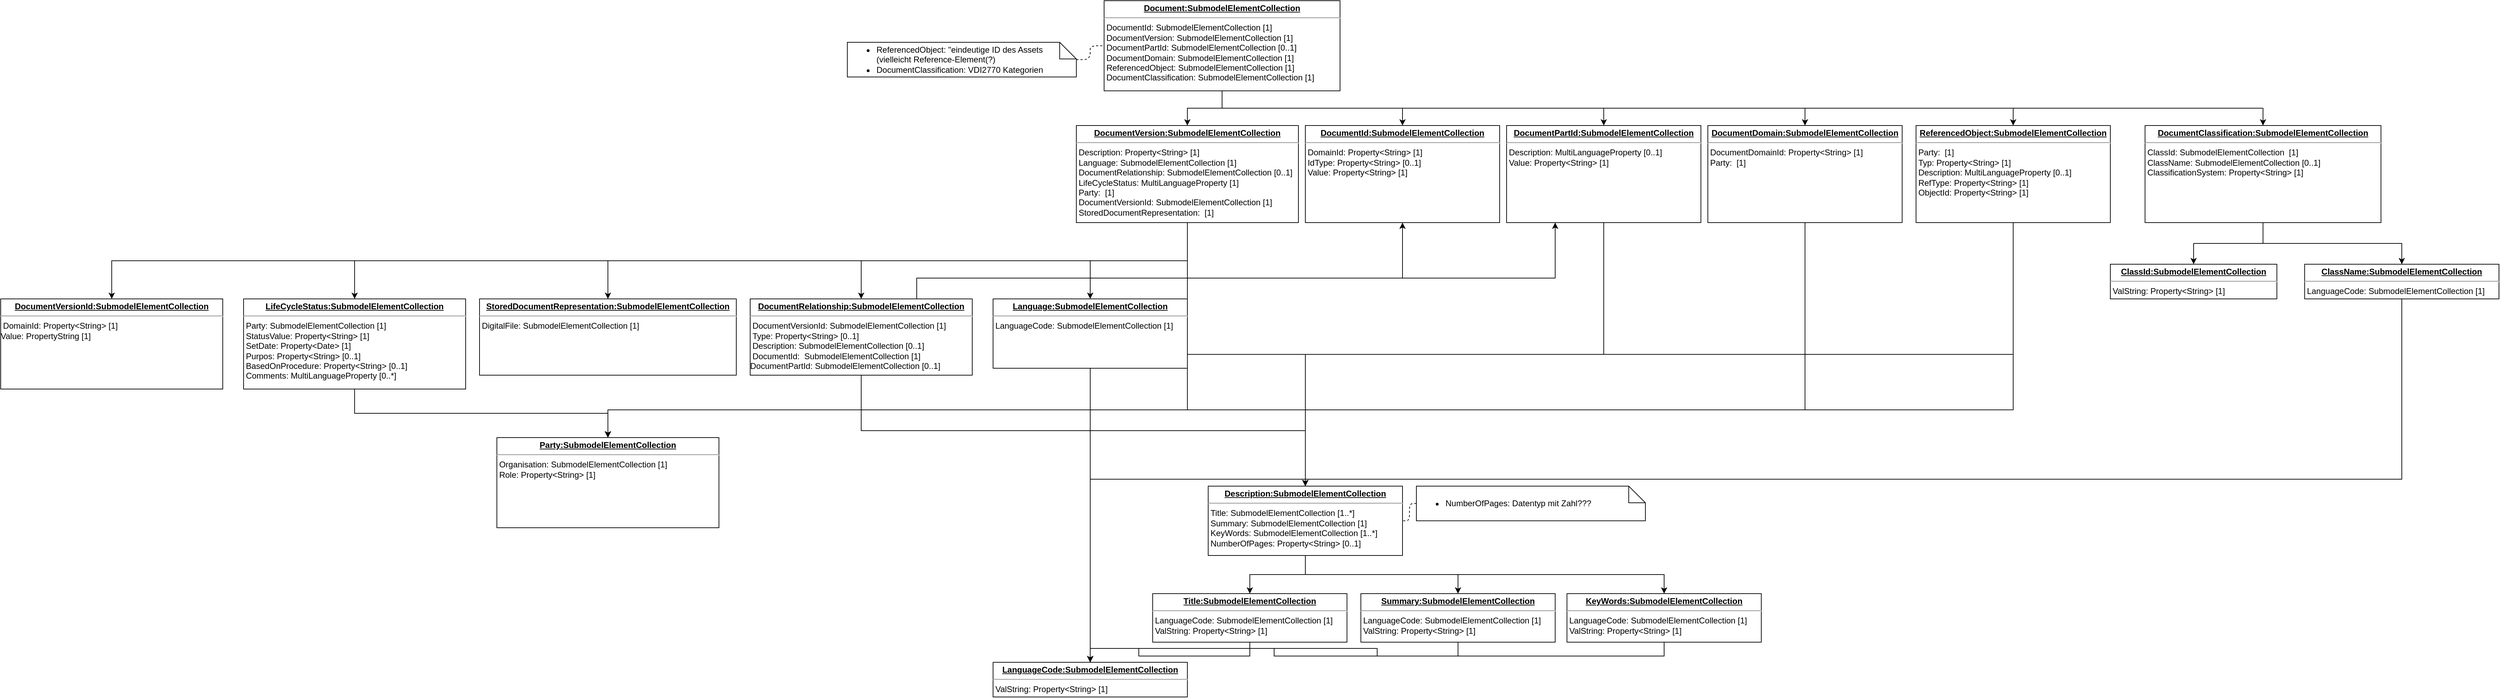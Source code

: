 <mxfile version="14.1.4" type="github">
  <diagram id="kCBzErJInzSzrVF1jSJz" name="Page-1">
    <mxGraphModel dx="3362" dy="734" grid="1" gridSize="10" guides="1" tooltips="1" connect="1" arrows="1" fold="1" page="1" pageScale="1" pageWidth="827" pageHeight="1169" math="0" shadow="0">
      <root>
        <mxCell id="0" />
        <mxCell id="1" parent="0" />
        <mxCell id="NsP-rhynRIXaqWZqm3Cz-8" value="" style="edgeStyle=orthogonalEdgeStyle;rounded=0;orthogonalLoop=1;jettySize=auto;html=1;" edge="1" parent="1" source="NsP-rhynRIXaqWZqm3Cz-2" target="NsP-rhynRIXaqWZqm3Cz-5">
          <mxGeometry relative="1" as="geometry" />
        </mxCell>
        <mxCell id="NsP-rhynRIXaqWZqm3Cz-10" style="edgeStyle=orthogonalEdgeStyle;rounded=0;orthogonalLoop=1;jettySize=auto;html=1;exitX=0.5;exitY=1;exitDx=0;exitDy=0;entryX=0.5;entryY=0;entryDx=0;entryDy=0;" edge="1" parent="1" source="NsP-rhynRIXaqWZqm3Cz-2" target="NsP-rhynRIXaqWZqm3Cz-9">
          <mxGeometry relative="1" as="geometry" />
        </mxCell>
        <mxCell id="NsP-rhynRIXaqWZqm3Cz-12" style="edgeStyle=orthogonalEdgeStyle;rounded=0;orthogonalLoop=1;jettySize=auto;html=1;exitX=0.5;exitY=1;exitDx=0;exitDy=0;entryX=0.5;entryY=0;entryDx=0;entryDy=0;" edge="1" parent="1" source="NsP-rhynRIXaqWZqm3Cz-2" target="NsP-rhynRIXaqWZqm3Cz-11">
          <mxGeometry relative="1" as="geometry" />
        </mxCell>
        <mxCell id="NsP-rhynRIXaqWZqm3Cz-14" style="edgeStyle=orthogonalEdgeStyle;rounded=0;orthogonalLoop=1;jettySize=auto;html=1;exitX=0.5;exitY=1;exitDx=0;exitDy=0;" edge="1" parent="1" source="NsP-rhynRIXaqWZqm3Cz-2" target="NsP-rhynRIXaqWZqm3Cz-13">
          <mxGeometry relative="1" as="geometry" />
        </mxCell>
        <mxCell id="NsP-rhynRIXaqWZqm3Cz-16" style="edgeStyle=orthogonalEdgeStyle;rounded=0;orthogonalLoop=1;jettySize=auto;html=1;exitX=0.5;exitY=1;exitDx=0;exitDy=0;" edge="1" parent="1" source="NsP-rhynRIXaqWZqm3Cz-2" target="NsP-rhynRIXaqWZqm3Cz-15">
          <mxGeometry relative="1" as="geometry" />
        </mxCell>
        <mxCell id="NsP-rhynRIXaqWZqm3Cz-18" style="edgeStyle=orthogonalEdgeStyle;rounded=0;orthogonalLoop=1;jettySize=auto;html=1;exitX=0.5;exitY=1;exitDx=0;exitDy=0;" edge="1" parent="1" source="NsP-rhynRIXaqWZqm3Cz-2" target="NsP-rhynRIXaqWZqm3Cz-17">
          <mxGeometry relative="1" as="geometry" />
        </mxCell>
        <mxCell id="NsP-rhynRIXaqWZqm3Cz-2" value="&lt;p style=&quot;margin: 0px ; margin-top: 4px ; text-align: center ; text-decoration: underline&quot;&gt;&lt;b&gt;Document:SubmodelElementCollection&lt;/b&gt;&lt;/p&gt;&lt;hr&gt;&lt;div&gt;&amp;nbsp;DocumentId: SubmodelElementCollection [1]&lt;/div&gt;&lt;div&gt;&amp;nbsp;DocumentVersion: SubmodelElementCollection [1]&lt;/div&gt;&lt;div&gt;&amp;nbsp;DocumentPartId: SubmodelElementCollection [0..1]&lt;/div&gt;&lt;div&gt;&amp;nbsp;DocumentDomain: SubmodelElementCollection [1]&lt;/div&gt;&lt;div&gt;&amp;nbsp;ReferencedObject: SubmodelElementCollection [1]&lt;/div&gt;&lt;div&gt;&amp;nbsp;DocumentClassification: SubmodelElementCollection [1]&lt;br&gt;&lt;/div&gt;" style="verticalAlign=top;align=left;overflow=fill;fontSize=12;fontFamily=Helvetica;html=1;" vertex="1" parent="1">
          <mxGeometry x="160" y="290" width="340" height="130" as="geometry" />
        </mxCell>
        <mxCell id="NsP-rhynRIXaqWZqm3Cz-3" value="&lt;div align=&quot;left&quot;&gt;&lt;ul&gt;&lt;li&gt;ReferencedObject: &quot;eindeutige ID des Assets (vielleicht Reference-Element(?)&lt;/li&gt;&lt;li&gt;DocumentClassification: VDI2770 Kategorien&lt;br&gt;&lt;/li&gt;&lt;/ul&gt;&lt;/div&gt;" style="shape=note;size=24;whiteSpace=wrap;html=1;align=left;" vertex="1" parent="1">
          <mxGeometry x="-210" y="350" width="330" height="50" as="geometry" />
        </mxCell>
        <mxCell id="NsP-rhynRIXaqWZqm3Cz-4" value="" style="endArrow=none;dashed=1;html=1;edgeStyle=orthogonalEdgeStyle;" edge="1" parent="1" source="NsP-rhynRIXaqWZqm3Cz-3" target="NsP-rhynRIXaqWZqm3Cz-2">
          <mxGeometry width="50" height="50" relative="1" as="geometry">
            <mxPoint x="920" y="470" as="sourcePoint" />
            <mxPoint x="920" y="452.5" as="targetPoint" />
          </mxGeometry>
        </mxCell>
        <mxCell id="NsP-rhynRIXaqWZqm3Cz-28" style="edgeStyle=orthogonalEdgeStyle;rounded=0;orthogonalLoop=1;jettySize=auto;html=1;exitX=0.5;exitY=1;exitDx=0;exitDy=0;" edge="1" parent="1" source="NsP-rhynRIXaqWZqm3Cz-5" target="NsP-rhynRIXaqWZqm3Cz-24">
          <mxGeometry relative="1" as="geometry" />
        </mxCell>
        <mxCell id="NsP-rhynRIXaqWZqm3Cz-39" style="edgeStyle=orthogonalEdgeStyle;rounded=0;orthogonalLoop=1;jettySize=auto;html=1;exitX=0.5;exitY=1;exitDx=0;exitDy=0;" edge="1" parent="1" source="NsP-rhynRIXaqWZqm3Cz-5" target="NsP-rhynRIXaqWZqm3Cz-37">
          <mxGeometry relative="1" as="geometry" />
        </mxCell>
        <mxCell id="NsP-rhynRIXaqWZqm3Cz-48" style="edgeStyle=orthogonalEdgeStyle;rounded=0;orthogonalLoop=1;jettySize=auto;html=1;exitX=0.5;exitY=1;exitDx=0;exitDy=0;" edge="1" parent="1" source="NsP-rhynRIXaqWZqm3Cz-5" target="NsP-rhynRIXaqWZqm3Cz-47">
          <mxGeometry relative="1" as="geometry" />
        </mxCell>
        <mxCell id="NsP-rhynRIXaqWZqm3Cz-53" style="edgeStyle=orthogonalEdgeStyle;rounded=0;orthogonalLoop=1;jettySize=auto;html=1;exitX=0.5;exitY=1;exitDx=0;exitDy=0;entryX=0.5;entryY=0;entryDx=0;entryDy=0;" edge="1" parent="1" source="NsP-rhynRIXaqWZqm3Cz-5" target="NsP-rhynRIXaqWZqm3Cz-52">
          <mxGeometry relative="1" as="geometry" />
        </mxCell>
        <mxCell id="NsP-rhynRIXaqWZqm3Cz-55" style="edgeStyle=orthogonalEdgeStyle;rounded=0;orthogonalLoop=1;jettySize=auto;html=1;exitX=0.5;exitY=1;exitDx=0;exitDy=0;" edge="1" parent="1" source="NsP-rhynRIXaqWZqm3Cz-5" target="NsP-rhynRIXaqWZqm3Cz-54">
          <mxGeometry relative="1" as="geometry" />
        </mxCell>
        <mxCell id="NsP-rhynRIXaqWZqm3Cz-58" style="edgeStyle=orthogonalEdgeStyle;rounded=0;orthogonalLoop=1;jettySize=auto;html=1;exitX=0.5;exitY=1;exitDx=0;exitDy=0;" edge="1" parent="1" source="NsP-rhynRIXaqWZqm3Cz-5" target="NsP-rhynRIXaqWZqm3Cz-56">
          <mxGeometry relative="1" as="geometry">
            <Array as="points">
              <mxPoint x="280" y="880" />
              <mxPoint x="-555" y="880" />
            </Array>
          </mxGeometry>
        </mxCell>
        <mxCell id="NsP-rhynRIXaqWZqm3Cz-62" style="edgeStyle=orthogonalEdgeStyle;rounded=0;orthogonalLoop=1;jettySize=auto;html=1;exitX=0.5;exitY=1;exitDx=0;exitDy=0;" edge="1" parent="1" source="NsP-rhynRIXaqWZqm3Cz-5" target="NsP-rhynRIXaqWZqm3Cz-61">
          <mxGeometry relative="1" as="geometry" />
        </mxCell>
        <mxCell id="NsP-rhynRIXaqWZqm3Cz-5" value="&lt;p style=&quot;margin: 0px ; margin-top: 4px ; text-align: center ; text-decoration: underline&quot;&gt;&lt;b&gt;DocumentVersion:SubmodelElementCollection&lt;/b&gt;&lt;/p&gt;&lt;hr&gt;&lt;div&gt;&amp;nbsp;Description: Property&amp;lt;String&amp;gt; [1]&lt;br&gt;&lt;/div&gt;&lt;div&gt;&amp;nbsp;Language: SubmodelElementCollection [1]&lt;br&gt;&lt;/div&gt;&lt;div&gt;&amp;nbsp;DocumentRelationship: SubmodelElementCollection [0..1]&lt;/div&gt;&lt;div&gt;&amp;nbsp;LifeCycleStatus: MultiLanguageProperty [1]&lt;/div&gt;&lt;div&gt;&amp;nbsp;Party:&amp;nbsp; [1]&lt;/div&gt;&lt;div&gt;&amp;nbsp;DocumentVersionId: SubmodelElementCollection [1]&lt;/div&gt;&lt;div&gt;&amp;nbsp;StoredDocumentRepresentation:&amp;nbsp; [1]&lt;/div&gt;&lt;div&gt;&amp;nbsp;&lt;br&gt;&lt;/div&gt;" style="verticalAlign=top;align=left;overflow=fill;fontSize=12;fontFamily=Helvetica;html=1;" vertex="1" parent="1">
          <mxGeometry x="120" y="470" width="320" height="140" as="geometry" />
        </mxCell>
        <mxCell id="NsP-rhynRIXaqWZqm3Cz-9" value="&lt;p style=&quot;margin: 0px ; margin-top: 4px ; text-align: center ; text-decoration: underline&quot;&gt;&lt;b&gt;DocumentId:SubmodelElementCollection&lt;/b&gt;&lt;/p&gt;&lt;hr&gt;&lt;div&gt;&amp;nbsp;DomainId: Property&amp;lt;String&amp;gt; [1]&lt;/div&gt;&lt;div&gt;&amp;nbsp;IdType: Property&amp;lt;String&amp;gt; [0..1]&lt;/div&gt;&lt;div&gt;&amp;nbsp;Value: Property&amp;lt;String&amp;gt; [1]&lt;/div&gt;&lt;div&gt;&amp;nbsp;&lt;br&gt;&lt;/div&gt;" style="verticalAlign=top;align=left;overflow=fill;fontSize=12;fontFamily=Helvetica;html=1;" vertex="1" parent="1">
          <mxGeometry x="450" y="470" width="280" height="140" as="geometry" />
        </mxCell>
        <mxCell id="NsP-rhynRIXaqWZqm3Cz-29" style="edgeStyle=orthogonalEdgeStyle;rounded=0;orthogonalLoop=1;jettySize=auto;html=1;exitX=0.5;exitY=1;exitDx=0;exitDy=0;" edge="1" parent="1" source="NsP-rhynRIXaqWZqm3Cz-11" target="NsP-rhynRIXaqWZqm3Cz-24">
          <mxGeometry relative="1" as="geometry" />
        </mxCell>
        <mxCell id="NsP-rhynRIXaqWZqm3Cz-11" value="&lt;p style=&quot;margin: 0px ; margin-top: 4px ; text-align: center ; text-decoration: underline&quot;&gt;&lt;b&gt;DocumentPartId:SubmodelElementCollection&lt;/b&gt;&lt;/p&gt;&lt;hr&gt;&lt;div&gt;&amp;nbsp;Description: MultiLanguageProperty [0..1]&lt;/div&gt;&lt;div&gt;&amp;nbsp;Value: Property&amp;lt;String&amp;gt; [1]&lt;br&gt;&lt;/div&gt;" style="verticalAlign=top;align=left;overflow=fill;fontSize=12;fontFamily=Helvetica;html=1;" vertex="1" parent="1">
          <mxGeometry x="740" y="470" width="280" height="140" as="geometry" />
        </mxCell>
        <mxCell id="NsP-rhynRIXaqWZqm3Cz-59" style="edgeStyle=orthogonalEdgeStyle;rounded=0;orthogonalLoop=1;jettySize=auto;html=1;exitX=0.5;exitY=1;exitDx=0;exitDy=0;" edge="1" parent="1" source="NsP-rhynRIXaqWZqm3Cz-13" target="NsP-rhynRIXaqWZqm3Cz-56">
          <mxGeometry relative="1" as="geometry">
            <Array as="points">
              <mxPoint x="1170" y="880" />
              <mxPoint x="-555" y="880" />
            </Array>
          </mxGeometry>
        </mxCell>
        <mxCell id="NsP-rhynRIXaqWZqm3Cz-13" value="&lt;p style=&quot;margin: 0px ; margin-top: 4px ; text-align: center ; text-decoration: underline&quot;&gt;&lt;b&gt;DocumentDomain:SubmodelElementCollection&lt;/b&gt;&lt;/p&gt;&lt;hr&gt;&lt;div&gt;&amp;nbsp;DocumentDomainId: Property&amp;lt;String&amp;gt; [1]&lt;/div&gt;&lt;div&gt;&amp;nbsp;Party:&amp;nbsp; [1]&lt;br&gt;&lt;/div&gt;" style="verticalAlign=top;align=left;overflow=fill;fontSize=12;fontFamily=Helvetica;html=1;" vertex="1" parent="1">
          <mxGeometry x="1030" y="470" width="280" height="140" as="geometry" />
        </mxCell>
        <mxCell id="NsP-rhynRIXaqWZqm3Cz-30" style="edgeStyle=orthogonalEdgeStyle;rounded=0;orthogonalLoop=1;jettySize=auto;html=1;exitX=0.5;exitY=1;exitDx=0;exitDy=0;" edge="1" parent="1" source="NsP-rhynRIXaqWZqm3Cz-15" target="NsP-rhynRIXaqWZqm3Cz-24">
          <mxGeometry relative="1" as="geometry" />
        </mxCell>
        <mxCell id="NsP-rhynRIXaqWZqm3Cz-60" style="edgeStyle=orthogonalEdgeStyle;rounded=0;orthogonalLoop=1;jettySize=auto;html=1;exitX=0.5;exitY=1;exitDx=0;exitDy=0;" edge="1" parent="1" source="NsP-rhynRIXaqWZqm3Cz-15" target="NsP-rhynRIXaqWZqm3Cz-56">
          <mxGeometry relative="1" as="geometry">
            <Array as="points">
              <mxPoint x="1470" y="880" />
              <mxPoint x="-555" y="880" />
            </Array>
          </mxGeometry>
        </mxCell>
        <mxCell id="NsP-rhynRIXaqWZqm3Cz-15" value="&lt;p style=&quot;margin: 0px ; margin-top: 4px ; text-align: center ; text-decoration: underline&quot;&gt;&lt;b&gt;ReferencedObject:SubmodelElementCollection&lt;/b&gt;&lt;/p&gt;&lt;hr&gt;&lt;div&gt;&amp;nbsp;Party:&amp;nbsp; [1]&lt;/div&gt;&lt;div&gt;&amp;nbsp;Typ: Property&amp;lt;String&amp;gt; [1]&lt;/div&gt;&lt;div&gt;&amp;nbsp;Description: MultiLanguageProperty [0..1]&lt;/div&gt;&lt;div&gt;&amp;nbsp;RefType: Property&amp;lt;String&amp;gt; [1]&lt;/div&gt;&lt;div&gt;&amp;nbsp;ObjectId: Property&amp;lt;String&amp;gt; [1]&lt;/div&gt;&lt;div&gt;&lt;br&gt;&lt;/div&gt;" style="verticalAlign=top;align=left;overflow=fill;fontSize=12;fontFamily=Helvetica;html=1;" vertex="1" parent="1">
          <mxGeometry x="1330" y="470" width="280" height="140" as="geometry" />
        </mxCell>
        <mxCell id="NsP-rhynRIXaqWZqm3Cz-22" style="edgeStyle=orthogonalEdgeStyle;rounded=0;orthogonalLoop=1;jettySize=auto;html=1;exitX=0.5;exitY=1;exitDx=0;exitDy=0;" edge="1" parent="1" source="NsP-rhynRIXaqWZqm3Cz-17" target="NsP-rhynRIXaqWZqm3Cz-19">
          <mxGeometry relative="1" as="geometry" />
        </mxCell>
        <mxCell id="NsP-rhynRIXaqWZqm3Cz-23" style="edgeStyle=orthogonalEdgeStyle;rounded=0;orthogonalLoop=1;jettySize=auto;html=1;exitX=0.5;exitY=1;exitDx=0;exitDy=0;" edge="1" parent="1" source="NsP-rhynRIXaqWZqm3Cz-17" target="NsP-rhynRIXaqWZqm3Cz-20">
          <mxGeometry relative="1" as="geometry" />
        </mxCell>
        <mxCell id="NsP-rhynRIXaqWZqm3Cz-17" value="&lt;p style=&quot;margin: 0px ; margin-top: 4px ; text-align: center ; text-decoration: underline&quot;&gt;&lt;b&gt;DocumentClassification:SubmodelElementCollection&lt;/b&gt;&lt;/p&gt;&lt;hr&gt;&lt;div&gt;&amp;nbsp;ClassId: SubmodelElementCollection&amp;nbsp; [1]&lt;/div&gt;&lt;div&gt;&amp;nbsp;ClassName: SubmodelElementCollection [0..1]&lt;/div&gt;&lt;div&gt;&amp;nbsp;ClassificationSystem: Property&amp;lt;String&amp;gt; [1]&lt;br&gt;&lt;/div&gt;&lt;div&gt;&lt;br&gt;&lt;/div&gt;" style="verticalAlign=top;align=left;overflow=fill;fontSize=12;fontFamily=Helvetica;html=1;" vertex="1" parent="1">
          <mxGeometry x="1660" y="470" width="340" height="140" as="geometry" />
        </mxCell>
        <mxCell id="NsP-rhynRIXaqWZqm3Cz-19" value="&lt;p style=&quot;margin: 0px ; margin-top: 4px ; text-align: center ; text-decoration: underline&quot;&gt;&lt;b&gt;ClassId:SubmodelElementCollection&lt;/b&gt;&lt;/p&gt;&lt;hr&gt;&lt;div&gt;&amp;nbsp;ValString: Property&amp;lt;String&amp;gt; [1]&lt;/div&gt;&lt;div&gt;&lt;br&gt;&lt;/div&gt;" style="verticalAlign=top;align=left;overflow=fill;fontSize=12;fontFamily=Helvetica;html=1;" vertex="1" parent="1">
          <mxGeometry x="1610" y="670" width="240" height="50" as="geometry" />
        </mxCell>
        <mxCell id="NsP-rhynRIXaqWZqm3Cz-43" style="edgeStyle=orthogonalEdgeStyle;rounded=0;orthogonalLoop=1;jettySize=auto;html=1;exitX=0.5;exitY=1;exitDx=0;exitDy=0;entryX=0.5;entryY=0;entryDx=0;entryDy=0;" edge="1" parent="1" source="NsP-rhynRIXaqWZqm3Cz-20" target="NsP-rhynRIXaqWZqm3Cz-40">
          <mxGeometry relative="1" as="geometry">
            <Array as="points">
              <mxPoint x="2030" y="980" />
              <mxPoint x="140" y="980" />
            </Array>
          </mxGeometry>
        </mxCell>
        <mxCell id="NsP-rhynRIXaqWZqm3Cz-20" value="&lt;p style=&quot;margin: 0px ; margin-top: 4px ; text-align: center ; text-decoration: underline&quot;&gt;&lt;b&gt;ClassName:SubmodelElementCollection&lt;/b&gt;&lt;/p&gt;&lt;hr&gt;&lt;div&gt;&amp;nbsp;LanguageCode: SubmodelElementCollection [1]&lt;/div&gt;&lt;div&gt;&lt;br&gt;&lt;/div&gt;" style="verticalAlign=top;align=left;overflow=fill;fontSize=12;fontFamily=Helvetica;html=1;" vertex="1" parent="1">
          <mxGeometry x="1890" y="670" width="280" height="50" as="geometry" />
        </mxCell>
        <mxCell id="NsP-rhynRIXaqWZqm3Cz-32" style="edgeStyle=orthogonalEdgeStyle;rounded=0;orthogonalLoop=1;jettySize=auto;html=1;exitX=0.5;exitY=1;exitDx=0;exitDy=0;" edge="1" parent="1" source="NsP-rhynRIXaqWZqm3Cz-24" target="NsP-rhynRIXaqWZqm3Cz-31">
          <mxGeometry relative="1" as="geometry" />
        </mxCell>
        <mxCell id="NsP-rhynRIXaqWZqm3Cz-34" style="edgeStyle=orthogonalEdgeStyle;rounded=0;orthogonalLoop=1;jettySize=auto;html=1;exitX=0.5;exitY=1;exitDx=0;exitDy=0;" edge="1" parent="1" source="NsP-rhynRIXaqWZqm3Cz-24" target="NsP-rhynRIXaqWZqm3Cz-33">
          <mxGeometry relative="1" as="geometry" />
        </mxCell>
        <mxCell id="NsP-rhynRIXaqWZqm3Cz-36" style="edgeStyle=orthogonalEdgeStyle;rounded=0;orthogonalLoop=1;jettySize=auto;html=1;exitX=0.5;exitY=1;exitDx=0;exitDy=0;" edge="1" parent="1" source="NsP-rhynRIXaqWZqm3Cz-24" target="NsP-rhynRIXaqWZqm3Cz-35">
          <mxGeometry relative="1" as="geometry" />
        </mxCell>
        <mxCell id="NsP-rhynRIXaqWZqm3Cz-24" value="&lt;p style=&quot;margin: 0px ; margin-top: 4px ; text-align: center ; text-decoration: underline&quot;&gt;&lt;b&gt;Description:SubmodelElementCollection&lt;/b&gt;&lt;/p&gt;&lt;hr&gt;&lt;div&gt;&amp;nbsp;Title: SubmodelElementCollection [1..*]&lt;/div&gt;&lt;div&gt;&amp;nbsp;Summary: SubmodelElementCollection [1]&lt;/div&gt;&lt;div&gt;&amp;nbsp;KeyWords: SubmodelElementCollection [1..*]&lt;/div&gt;&lt;div&gt;&amp;nbsp;NumberOfPages: Property&amp;lt;String&amp;gt; [0..1]&lt;br&gt;&lt;/div&gt;&lt;div&gt;&amp;nbsp;&lt;br&gt;&lt;/div&gt;" style="verticalAlign=top;align=left;overflow=fill;fontSize=12;fontFamily=Helvetica;html=1;" vertex="1" parent="1">
          <mxGeometry x="310" y="990" width="280" height="100" as="geometry" />
        </mxCell>
        <mxCell id="NsP-rhynRIXaqWZqm3Cz-25" value="&lt;div align=&quot;left&quot;&gt;&lt;ul&gt;&lt;li&gt;NumberOfPages: Datentyp mit Zahl???&lt;br&gt;&lt;/li&gt;&lt;/ul&gt;&lt;/div&gt;" style="shape=note;size=24;whiteSpace=wrap;html=1;align=left;" vertex="1" parent="1">
          <mxGeometry x="610" y="990" width="330" height="50" as="geometry" />
        </mxCell>
        <mxCell id="NsP-rhynRIXaqWZqm3Cz-27" value="" style="endArrow=none;dashed=1;html=1;edgeStyle=orthogonalEdgeStyle;" edge="1" parent="1" source="NsP-rhynRIXaqWZqm3Cz-25" target="NsP-rhynRIXaqWZqm3Cz-24">
          <mxGeometry width="50" height="50" relative="1" as="geometry">
            <mxPoint x="120" y="659.941" as="sourcePoint" />
            <mxPoint x="170" y="675.0" as="targetPoint" />
          </mxGeometry>
        </mxCell>
        <mxCell id="NsP-rhynRIXaqWZqm3Cz-42" style="edgeStyle=orthogonalEdgeStyle;rounded=0;orthogonalLoop=1;jettySize=auto;html=1;exitX=0.5;exitY=1;exitDx=0;exitDy=0;" edge="1" parent="1" source="NsP-rhynRIXaqWZqm3Cz-31" target="NsP-rhynRIXaqWZqm3Cz-40">
          <mxGeometry relative="1" as="geometry" />
        </mxCell>
        <mxCell id="NsP-rhynRIXaqWZqm3Cz-31" value="&lt;p style=&quot;margin: 0px ; margin-top: 4px ; text-align: center ; text-decoration: underline&quot;&gt;&lt;b&gt;Title:SubmodelElementCollection&lt;/b&gt;&lt;/p&gt;&lt;hr&gt;&lt;div&gt;&amp;nbsp;LanguageCode: SubmodelElementCollection [1]&lt;/div&gt;&lt;div&gt;&amp;nbsp;ValString: Property&amp;lt;String&amp;gt; [1]&lt;br&gt;&lt;/div&gt;&lt;div&gt;&amp;nbsp;&lt;br&gt;&lt;/div&gt;" style="verticalAlign=top;align=left;overflow=fill;fontSize=12;fontFamily=Helvetica;html=1;" vertex="1" parent="1">
          <mxGeometry x="230" y="1145" width="280" height="70" as="geometry" />
        </mxCell>
        <mxCell id="NsP-rhynRIXaqWZqm3Cz-45" style="edgeStyle=orthogonalEdgeStyle;rounded=0;orthogonalLoop=1;jettySize=auto;html=1;exitX=0.5;exitY=1;exitDx=0;exitDy=0;" edge="1" parent="1" source="NsP-rhynRIXaqWZqm3Cz-33" target="NsP-rhynRIXaqWZqm3Cz-40">
          <mxGeometry relative="1" as="geometry" />
        </mxCell>
        <mxCell id="NsP-rhynRIXaqWZqm3Cz-33" value="&lt;p style=&quot;margin: 0px ; margin-top: 4px ; text-align: center ; text-decoration: underline&quot;&gt;&lt;b&gt;Summary:SubmodelElementCollection&lt;/b&gt;&lt;/p&gt;&lt;hr&gt;&lt;div&gt;&amp;nbsp;LanguageCode: SubmodelElementCollection [1]&lt;/div&gt;&lt;div&gt;&amp;nbsp;ValString: Property&amp;lt;String&amp;gt; [1]&lt;br&gt;&lt;/div&gt;&lt;div&gt;&amp;nbsp;&lt;br&gt;&lt;/div&gt;" style="verticalAlign=top;align=left;overflow=fill;fontSize=12;fontFamily=Helvetica;html=1;" vertex="1" parent="1">
          <mxGeometry x="530" y="1145" width="280" height="70" as="geometry" />
        </mxCell>
        <mxCell id="NsP-rhynRIXaqWZqm3Cz-46" style="edgeStyle=orthogonalEdgeStyle;rounded=0;orthogonalLoop=1;jettySize=auto;html=1;exitX=0.5;exitY=1;exitDx=0;exitDy=0;" edge="1" parent="1" source="NsP-rhynRIXaqWZqm3Cz-35" target="NsP-rhynRIXaqWZqm3Cz-40">
          <mxGeometry relative="1" as="geometry" />
        </mxCell>
        <mxCell id="NsP-rhynRIXaqWZqm3Cz-35" value="&lt;p style=&quot;margin: 0px ; margin-top: 4px ; text-align: center ; text-decoration: underline&quot;&gt;&lt;b&gt;KeyWords:SubmodelElementCollection&lt;/b&gt;&lt;/p&gt;&lt;hr&gt;&lt;div&gt;&amp;nbsp;LanguageCode: SubmodelElementCollection [1]&lt;/div&gt;&lt;div&gt;&amp;nbsp;ValString: Property&amp;lt;String&amp;gt; [1]&lt;br&gt;&lt;/div&gt;&lt;div&gt;&amp;nbsp;&lt;br&gt;&lt;/div&gt;" style="verticalAlign=top;align=left;overflow=fill;fontSize=12;fontFamily=Helvetica;html=1;" vertex="1" parent="1">
          <mxGeometry x="827" y="1145" width="280" height="70" as="geometry" />
        </mxCell>
        <mxCell id="NsP-rhynRIXaqWZqm3Cz-41" style="edgeStyle=orthogonalEdgeStyle;rounded=0;orthogonalLoop=1;jettySize=auto;html=1;exitX=0.5;exitY=1;exitDx=0;exitDy=0;" edge="1" parent="1" source="NsP-rhynRIXaqWZqm3Cz-37" target="NsP-rhynRIXaqWZqm3Cz-40">
          <mxGeometry relative="1" as="geometry" />
        </mxCell>
        <mxCell id="NsP-rhynRIXaqWZqm3Cz-37" value="&lt;p style=&quot;margin: 0px ; margin-top: 4px ; text-align: center ; text-decoration: underline&quot;&gt;&lt;b&gt;Language:SubmodelElementCollection&lt;/b&gt;&lt;/p&gt;&lt;hr&gt;&lt;div&gt;&amp;nbsp;LanguageCode: SubmodelElementCollection [1]&lt;br&gt;&lt;/div&gt;&lt;div&gt;&amp;nbsp;&lt;br&gt;&lt;/div&gt;" style="verticalAlign=top;align=left;overflow=fill;fontSize=12;fontFamily=Helvetica;html=1;" vertex="1" parent="1">
          <mxGeometry y="720" width="280" height="100" as="geometry" />
        </mxCell>
        <mxCell id="NsP-rhynRIXaqWZqm3Cz-40" value="&lt;p style=&quot;margin: 0px ; margin-top: 4px ; text-align: center ; text-decoration: underline&quot;&gt;&lt;b&gt;LanguageCode:SubmodelElementCollection&lt;/b&gt;&lt;/p&gt;&lt;hr&gt;&amp;nbsp;ValString: Property&amp;lt;String&amp;gt; [1]&lt;div&gt;&amp;nbsp;&lt;br&gt;&lt;/div&gt;" style="verticalAlign=top;align=left;overflow=fill;fontSize=12;fontFamily=Helvetica;html=1;" vertex="1" parent="1">
          <mxGeometry y="1244" width="280" height="50" as="geometry" />
        </mxCell>
        <mxCell id="NsP-rhynRIXaqWZqm3Cz-49" style="edgeStyle=orthogonalEdgeStyle;rounded=0;orthogonalLoop=1;jettySize=auto;html=1;exitX=0.5;exitY=1;exitDx=0;exitDy=0;entryX=0.5;entryY=0;entryDx=0;entryDy=0;" edge="1" parent="1" source="NsP-rhynRIXaqWZqm3Cz-47" target="NsP-rhynRIXaqWZqm3Cz-24">
          <mxGeometry relative="1" as="geometry">
            <Array as="points">
              <mxPoint x="-190" y="910" />
              <mxPoint x="450" y="910" />
            </Array>
          </mxGeometry>
        </mxCell>
        <mxCell id="NsP-rhynRIXaqWZqm3Cz-50" style="edgeStyle=orthogonalEdgeStyle;rounded=0;orthogonalLoop=1;jettySize=auto;html=1;exitX=0.75;exitY=0;exitDx=0;exitDy=0;entryX=0.5;entryY=1;entryDx=0;entryDy=0;" edge="1" parent="1" source="NsP-rhynRIXaqWZqm3Cz-47" target="NsP-rhynRIXaqWZqm3Cz-9">
          <mxGeometry relative="1" as="geometry">
            <Array as="points">
              <mxPoint x="-110" y="690" />
              <mxPoint x="590" y="690" />
            </Array>
          </mxGeometry>
        </mxCell>
        <mxCell id="NsP-rhynRIXaqWZqm3Cz-51" style="edgeStyle=orthogonalEdgeStyle;rounded=0;orthogonalLoop=1;jettySize=auto;html=1;exitX=0.75;exitY=0;exitDx=0;exitDy=0;entryX=0.25;entryY=1;entryDx=0;entryDy=0;" edge="1" parent="1" source="NsP-rhynRIXaqWZqm3Cz-47" target="NsP-rhynRIXaqWZqm3Cz-11">
          <mxGeometry relative="1" as="geometry">
            <Array as="points">
              <mxPoint x="-110" y="690" />
              <mxPoint x="810" y="690" />
            </Array>
          </mxGeometry>
        </mxCell>
        <mxCell id="NsP-rhynRIXaqWZqm3Cz-47" value="&lt;p style=&quot;margin: 0px ; margin-top: 4px ; text-align: center ; text-decoration: underline&quot;&gt;&lt;b&gt;DocumentRelationship:SubmodelElementCollection&lt;/b&gt;&lt;/p&gt;&lt;hr&gt;&lt;div&gt;&amp;nbsp;DocumentVersionId: SubmodelElementCollection [1]&lt;/div&gt;&lt;div&gt;&amp;nbsp;Type: Property&amp;lt;String&amp;gt; [0..1]&lt;br&gt;&lt;/div&gt;&lt;div&gt;&amp;nbsp;Description: SubmodelElementCollection [0..1]&lt;br&gt;&lt;/div&gt;&lt;div&gt;&amp;nbsp;DocumentId:&amp;nbsp; SubmodelElementCollection [1]&lt;/div&gt;&lt;div&gt;DocumentPartId: SubmodelElementCollection [0..1]&lt;/div&gt;&lt;div&gt;&lt;br&gt;&lt;/div&gt;" style="verticalAlign=top;align=left;overflow=fill;fontSize=12;fontFamily=Helvetica;html=1;" vertex="1" parent="1">
          <mxGeometry x="-350" y="720" width="320" height="110" as="geometry" />
        </mxCell>
        <mxCell id="NsP-rhynRIXaqWZqm3Cz-52" value="&lt;p style=&quot;margin: 0px ; margin-top: 4px ; text-align: center ; text-decoration: underline&quot;&gt;&lt;b&gt;StoredDocumentRepresentation:SubmodelElementCollection&lt;/b&gt;&lt;/p&gt;&lt;hr&gt;&lt;div&gt;&amp;nbsp;DigitalFile: SubmodelElementCollection [1]&lt;br&gt;&lt;/div&gt;" style="verticalAlign=top;align=left;overflow=fill;fontSize=12;fontFamily=Helvetica;html=1;" vertex="1" parent="1">
          <mxGeometry x="-740" y="720" width="370" height="110" as="geometry" />
        </mxCell>
        <mxCell id="NsP-rhynRIXaqWZqm3Cz-57" style="edgeStyle=orthogonalEdgeStyle;rounded=0;orthogonalLoop=1;jettySize=auto;html=1;exitX=0.5;exitY=1;exitDx=0;exitDy=0;" edge="1" parent="1" source="NsP-rhynRIXaqWZqm3Cz-54" target="NsP-rhynRIXaqWZqm3Cz-56">
          <mxGeometry relative="1" as="geometry" />
        </mxCell>
        <mxCell id="NsP-rhynRIXaqWZqm3Cz-54" value="&lt;p style=&quot;margin: 0px ; margin-top: 4px ; text-align: center ; text-decoration: underline&quot;&gt;&lt;b&gt;LifeCycleStatus:SubmodelElementCollection&lt;/b&gt;&lt;/p&gt;&lt;hr&gt;&lt;div&gt;&amp;nbsp;Party: SubmodelElementCollection [1]&lt;/div&gt;&lt;div&gt;&amp;nbsp;StatusValue: Property&amp;lt;String&amp;gt; [1]&lt;/div&gt;&lt;div&gt;&amp;nbsp;SetDate: Property&amp;lt;Date&amp;gt; [1]&lt;/div&gt;&lt;div&gt;&amp;nbsp;Purpos: Property&amp;lt;String&amp;gt; [0..1]&lt;/div&gt;&lt;div&gt;&amp;nbsp;BasedOnProcedure: Property&amp;lt;String&amp;gt; [0..1]&lt;/div&gt;&lt;div&gt;&amp;nbsp;Comments: MultiLanguageProperty [0..*]&lt;/div&gt;" style="verticalAlign=top;align=left;overflow=fill;fontSize=12;fontFamily=Helvetica;html=1;" vertex="1" parent="1">
          <mxGeometry x="-1080" y="720" width="320" height="130" as="geometry" />
        </mxCell>
        <mxCell id="NsP-rhynRIXaqWZqm3Cz-56" value="&lt;p style=&quot;margin: 0px ; margin-top: 4px ; text-align: center ; text-decoration: underline&quot;&gt;&lt;b&gt;Party:SubmodelElementCollection&lt;/b&gt;&lt;/p&gt;&lt;hr&gt;&lt;div&gt;&amp;nbsp;Organisation: SubmodelElementCollection [1]&lt;/div&gt;&lt;div&gt;&amp;nbsp;Role: Property&amp;lt;String&amp;gt; [1]&lt;br&gt;&lt;/div&gt;" style="verticalAlign=top;align=left;overflow=fill;fontSize=12;fontFamily=Helvetica;html=1;" vertex="1" parent="1">
          <mxGeometry x="-715" y="920" width="320" height="130" as="geometry" />
        </mxCell>
        <mxCell id="NsP-rhynRIXaqWZqm3Cz-61" value="&lt;p style=&quot;margin: 0px ; margin-top: 4px ; text-align: center ; text-decoration: underline&quot;&gt;&lt;b&gt;DocumentVersionId:SubmodelElementCollection&lt;/b&gt;&lt;/p&gt;&lt;hr&gt;&lt;div&gt;&amp;nbsp;DomainId: Property&amp;lt;String&amp;gt; [1]&lt;br&gt;&lt;/div&gt;&lt;div&gt;Value: PropertyString [1]&lt;br&gt;&lt;/div&gt;" style="verticalAlign=top;align=left;overflow=fill;fontSize=12;fontFamily=Helvetica;html=1;" vertex="1" parent="1">
          <mxGeometry x="-1430" y="720" width="320" height="130" as="geometry" />
        </mxCell>
      </root>
    </mxGraphModel>
  </diagram>
</mxfile>
